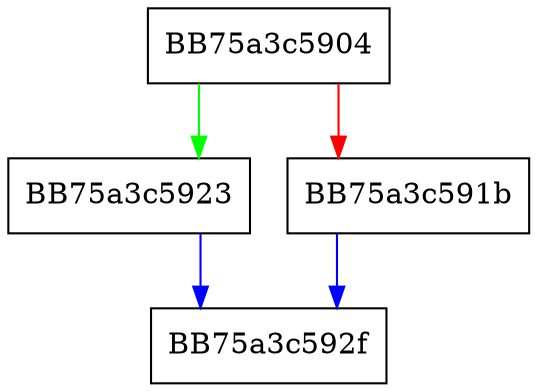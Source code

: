 digraph DotNetProvidersMcGenEventWrite {
  node [shape="box"];
  graph [splines=ortho];
  BB75a3c5904 -> BB75a3c5923 [color="green"];
  BB75a3c5904 -> BB75a3c591b [color="red"];
  BB75a3c591b -> BB75a3c592f [color="blue"];
  BB75a3c5923 -> BB75a3c592f [color="blue"];
}